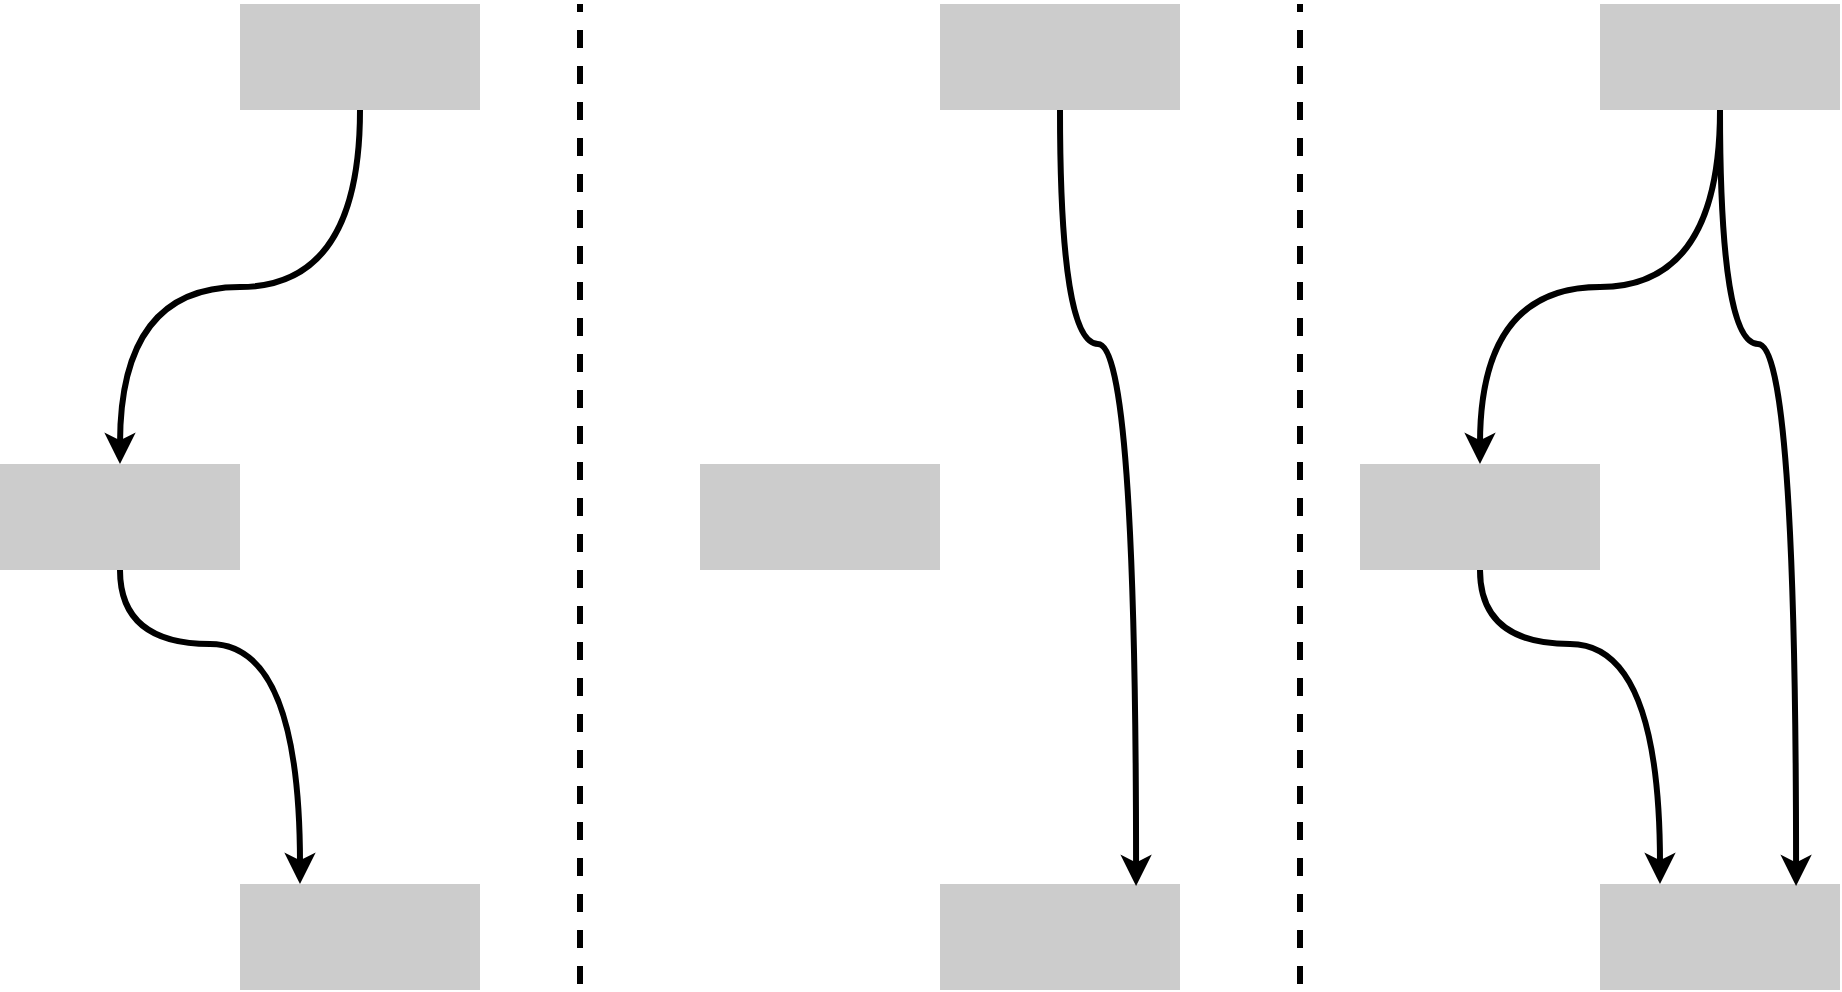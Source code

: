 <mxfile version="24.7.7">
  <diagram id="tDPf8CNvzOaNMvIxZvwo" name="Seite-1">
    <mxGraphModel dx="1134" dy="484" grid="1" gridSize="10" guides="1" tooltips="1" connect="1" arrows="1" fold="1" page="1" pageScale="1" pageWidth="827" pageHeight="1169" math="0" shadow="0">
      <root>
        <mxCell id="0" />
        <mxCell id="1" parent="0" />
        <mxCell id="lzmcIZGoqttrfyCk76lP-21" style="edgeStyle=orthogonalEdgeStyle;rounded=0;orthogonalLoop=1;jettySize=auto;html=1;exitX=0.5;exitY=1;exitDx=0;exitDy=0;entryX=0.5;entryY=0;entryDx=0;entryDy=0;strokeWidth=3;fontSize=20;curved=1;fillColor=#dae8fc;strokeColor=#000000;" parent="1" source="lzmcIZGoqttrfyCk76lP-19" target="lzmcIZGoqttrfyCk76lP-20" edge="1">
          <mxGeometry relative="1" as="geometry" />
        </mxCell>
        <mxCell id="lzmcIZGoqttrfyCk76lP-19" value="" style="rounded=0;whiteSpace=wrap;html=1;fillColor=#CCCCCC;fontColor=#333333;strokeColor=none;" parent="1" vertex="1">
          <mxGeometry x="240" y="40" width="120" height="53" as="geometry" />
        </mxCell>
        <mxCell id="X_1ddgbnGcCbuA_kLiaL-40" style="edgeStyle=orthogonalEdgeStyle;rounded=0;orthogonalLoop=1;jettySize=auto;html=1;exitX=0.5;exitY=1;exitDx=0;exitDy=0;entryX=0.25;entryY=0;entryDx=0;entryDy=0;curved=1;fillColor=#dae8fc;strokeColor=#000000;strokeWidth=3;" parent="1" source="lzmcIZGoqttrfyCk76lP-20" target="lzmcIZGoqttrfyCk76lP-22" edge="1">
          <mxGeometry relative="1" as="geometry">
            <Array as="points">
              <mxPoint x="180" y="360" />
              <mxPoint x="270" y="360" />
            </Array>
          </mxGeometry>
        </mxCell>
        <mxCell id="lzmcIZGoqttrfyCk76lP-20" value="" style="rounded=0;whiteSpace=wrap;html=1;fillColor=#CCCCCC;fontColor=#333333;strokeColor=none;" parent="1" vertex="1">
          <mxGeometry x="120" y="270" width="120" height="53" as="geometry" />
        </mxCell>
        <mxCell id="lzmcIZGoqttrfyCk76lP-22" value="" style="rounded=0;whiteSpace=wrap;html=1;fillColor=#CCCCCC;fontColor=#333333;strokeColor=none;" parent="1" vertex="1">
          <mxGeometry x="240" y="480" width="120" height="53" as="geometry" />
        </mxCell>
        <mxCell id="ByhMSCV3GBMhlp98p_qF-2" value="" style="rounded=0;whiteSpace=wrap;html=1;fillColor=#CCCCCC;fontColor=#333333;strokeColor=none;" vertex="1" parent="1">
          <mxGeometry x="590" y="40" width="120" height="53" as="geometry" />
        </mxCell>
        <mxCell id="ByhMSCV3GBMhlp98p_qF-4" value="" style="rounded=0;whiteSpace=wrap;html=1;fillColor=#CCCCCC;fontColor=#333333;strokeColor=none;" vertex="1" parent="1">
          <mxGeometry x="470" y="270" width="120" height="53" as="geometry" />
        </mxCell>
        <mxCell id="ByhMSCV3GBMhlp98p_qF-5" value="" style="rounded=0;whiteSpace=wrap;html=1;fillColor=#CCCCCC;fontColor=#333333;strokeColor=none;" vertex="1" parent="1">
          <mxGeometry x="590" y="480" width="120" height="53" as="geometry" />
        </mxCell>
        <mxCell id="ByhMSCV3GBMhlp98p_qF-6" style="edgeStyle=orthogonalEdgeStyle;rounded=0;orthogonalLoop=1;jettySize=auto;html=1;exitX=0.5;exitY=1;exitDx=0;exitDy=0;entryX=0.817;entryY=0.019;entryDx=0;entryDy=0;strokeWidth=3;fontSize=20;curved=1;fillColor=#dae8fc;strokeColor=#000000;entryPerimeter=0;" edge="1" parent="1" source="ByhMSCV3GBMhlp98p_qF-2" target="ByhMSCV3GBMhlp98p_qF-5">
          <mxGeometry relative="1" as="geometry">
            <mxPoint x="670" y="240" as="sourcePoint" />
            <mxPoint x="590" y="340" as="targetPoint" />
            <Array as="points">
              <mxPoint x="650" y="210" />
              <mxPoint x="688" y="210" />
            </Array>
          </mxGeometry>
        </mxCell>
        <mxCell id="ByhMSCV3GBMhlp98p_qF-10" style="edgeStyle=orthogonalEdgeStyle;rounded=0;orthogonalLoop=1;jettySize=auto;html=1;exitX=0.5;exitY=1;exitDx=0;exitDy=0;entryX=0.5;entryY=0;entryDx=0;entryDy=0;strokeWidth=3;fontSize=20;curved=1;fillColor=#dae8fc;strokeColor=#000000;" edge="1" parent="1" source="ByhMSCV3GBMhlp98p_qF-11" target="ByhMSCV3GBMhlp98p_qF-13">
          <mxGeometry relative="1" as="geometry" />
        </mxCell>
        <mxCell id="ByhMSCV3GBMhlp98p_qF-11" value="" style="rounded=0;whiteSpace=wrap;html=1;fillColor=#CCCCCC;fontColor=#333333;strokeColor=none;" vertex="1" parent="1">
          <mxGeometry x="920" y="40" width="120" height="53" as="geometry" />
        </mxCell>
        <mxCell id="ByhMSCV3GBMhlp98p_qF-12" style="edgeStyle=orthogonalEdgeStyle;rounded=0;orthogonalLoop=1;jettySize=auto;html=1;exitX=0.5;exitY=1;exitDx=0;exitDy=0;entryX=0.25;entryY=0;entryDx=0;entryDy=0;curved=1;fillColor=#dae8fc;strokeColor=#000000;strokeWidth=3;" edge="1" parent="1" source="ByhMSCV3GBMhlp98p_qF-13" target="ByhMSCV3GBMhlp98p_qF-14">
          <mxGeometry relative="1" as="geometry">
            <Array as="points">
              <mxPoint x="860" y="360" />
              <mxPoint x="950" y="360" />
            </Array>
          </mxGeometry>
        </mxCell>
        <mxCell id="ByhMSCV3GBMhlp98p_qF-13" value="" style="rounded=0;whiteSpace=wrap;html=1;fillColor=#CCCCCC;fontColor=#333333;strokeColor=none;" vertex="1" parent="1">
          <mxGeometry x="800" y="270" width="120" height="53" as="geometry" />
        </mxCell>
        <mxCell id="ByhMSCV3GBMhlp98p_qF-14" value="" style="rounded=0;whiteSpace=wrap;html=1;fillColor=#CCCCCC;fontColor=#333333;strokeColor=none;" vertex="1" parent="1">
          <mxGeometry x="920" y="480" width="120" height="53" as="geometry" />
        </mxCell>
        <mxCell id="ByhMSCV3GBMhlp98p_qF-15" style="edgeStyle=orthogonalEdgeStyle;rounded=0;orthogonalLoop=1;jettySize=auto;html=1;exitX=0.5;exitY=1;exitDx=0;exitDy=0;entryX=0.817;entryY=0.019;entryDx=0;entryDy=0;strokeWidth=3;fontSize=20;curved=1;fillColor=#dae8fc;strokeColor=#000000;entryPerimeter=0;" edge="1" parent="1" source="ByhMSCV3GBMhlp98p_qF-11" target="ByhMSCV3GBMhlp98p_qF-14">
          <mxGeometry relative="1" as="geometry">
            <mxPoint x="1000" y="240" as="sourcePoint" />
            <mxPoint x="920" y="340" as="targetPoint" />
            <Array as="points">
              <mxPoint x="980" y="210" />
              <mxPoint x="1018" y="210" />
            </Array>
          </mxGeometry>
        </mxCell>
        <mxCell id="ByhMSCV3GBMhlp98p_qF-19" value="" style="endArrow=none;html=1;rounded=0;strokeWidth=3;fillColor=#dae8fc;strokeColor=#000000;dashed=1;" edge="1" parent="1">
          <mxGeometry width="50" height="50" relative="1" as="geometry">
            <mxPoint x="410" y="530" as="sourcePoint" />
            <mxPoint x="410" y="40" as="targetPoint" />
          </mxGeometry>
        </mxCell>
        <mxCell id="ByhMSCV3GBMhlp98p_qF-20" value="" style="endArrow=none;html=1;rounded=0;strokeWidth=3;fillColor=#dae8fc;strokeColor=#000000;dashed=1;" edge="1" parent="1">
          <mxGeometry width="50" height="50" relative="1" as="geometry">
            <mxPoint x="770" y="530" as="sourcePoint" />
            <mxPoint x="770" y="40" as="targetPoint" />
          </mxGeometry>
        </mxCell>
      </root>
    </mxGraphModel>
  </diagram>
</mxfile>
